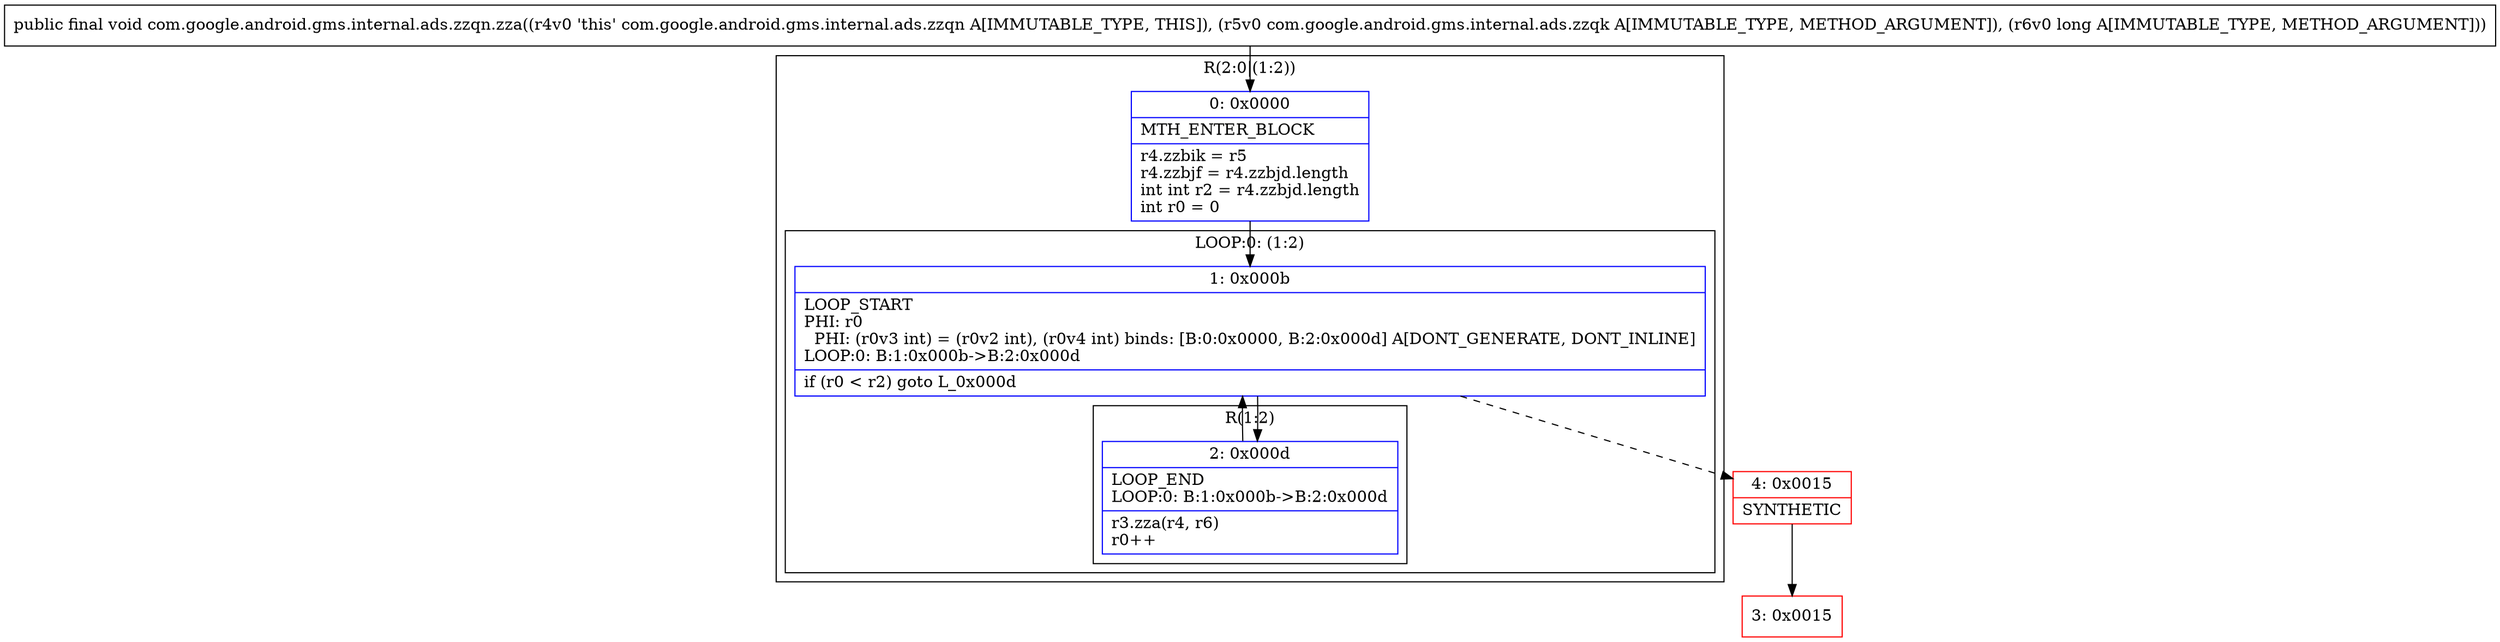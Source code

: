 digraph "CFG forcom.google.android.gms.internal.ads.zzqn.zza(Lcom\/google\/android\/gms\/internal\/ads\/zzqk;J)V" {
subgraph cluster_Region_1726852369 {
label = "R(2:0|(1:2))";
node [shape=record,color=blue];
Node_0 [shape=record,label="{0\:\ 0x0000|MTH_ENTER_BLOCK\l|r4.zzbik = r5\lr4.zzbjf = r4.zzbjd.length\lint int r2 = r4.zzbjd.length\lint r0 = 0\l}"];
subgraph cluster_LoopRegion_1875417370 {
label = "LOOP:0: (1:2)";
node [shape=record,color=blue];
Node_1 [shape=record,label="{1\:\ 0x000b|LOOP_START\lPHI: r0 \l  PHI: (r0v3 int) = (r0v2 int), (r0v4 int) binds: [B:0:0x0000, B:2:0x000d] A[DONT_GENERATE, DONT_INLINE]\lLOOP:0: B:1:0x000b\-\>B:2:0x000d\l|if (r0 \< r2) goto L_0x000d\l}"];
subgraph cluster_Region_1357288626 {
label = "R(1:2)";
node [shape=record,color=blue];
Node_2 [shape=record,label="{2\:\ 0x000d|LOOP_END\lLOOP:0: B:1:0x000b\-\>B:2:0x000d\l|r3.zza(r4, r6)\lr0++\l}"];
}
}
}
Node_3 [shape=record,color=red,label="{3\:\ 0x0015}"];
Node_4 [shape=record,color=red,label="{4\:\ 0x0015|SYNTHETIC\l}"];
MethodNode[shape=record,label="{public final void com.google.android.gms.internal.ads.zzqn.zza((r4v0 'this' com.google.android.gms.internal.ads.zzqn A[IMMUTABLE_TYPE, THIS]), (r5v0 com.google.android.gms.internal.ads.zzqk A[IMMUTABLE_TYPE, METHOD_ARGUMENT]), (r6v0 long A[IMMUTABLE_TYPE, METHOD_ARGUMENT])) }"];
MethodNode -> Node_0;
Node_0 -> Node_1;
Node_1 -> Node_2;
Node_1 -> Node_4[style=dashed];
Node_2 -> Node_1;
Node_4 -> Node_3;
}

